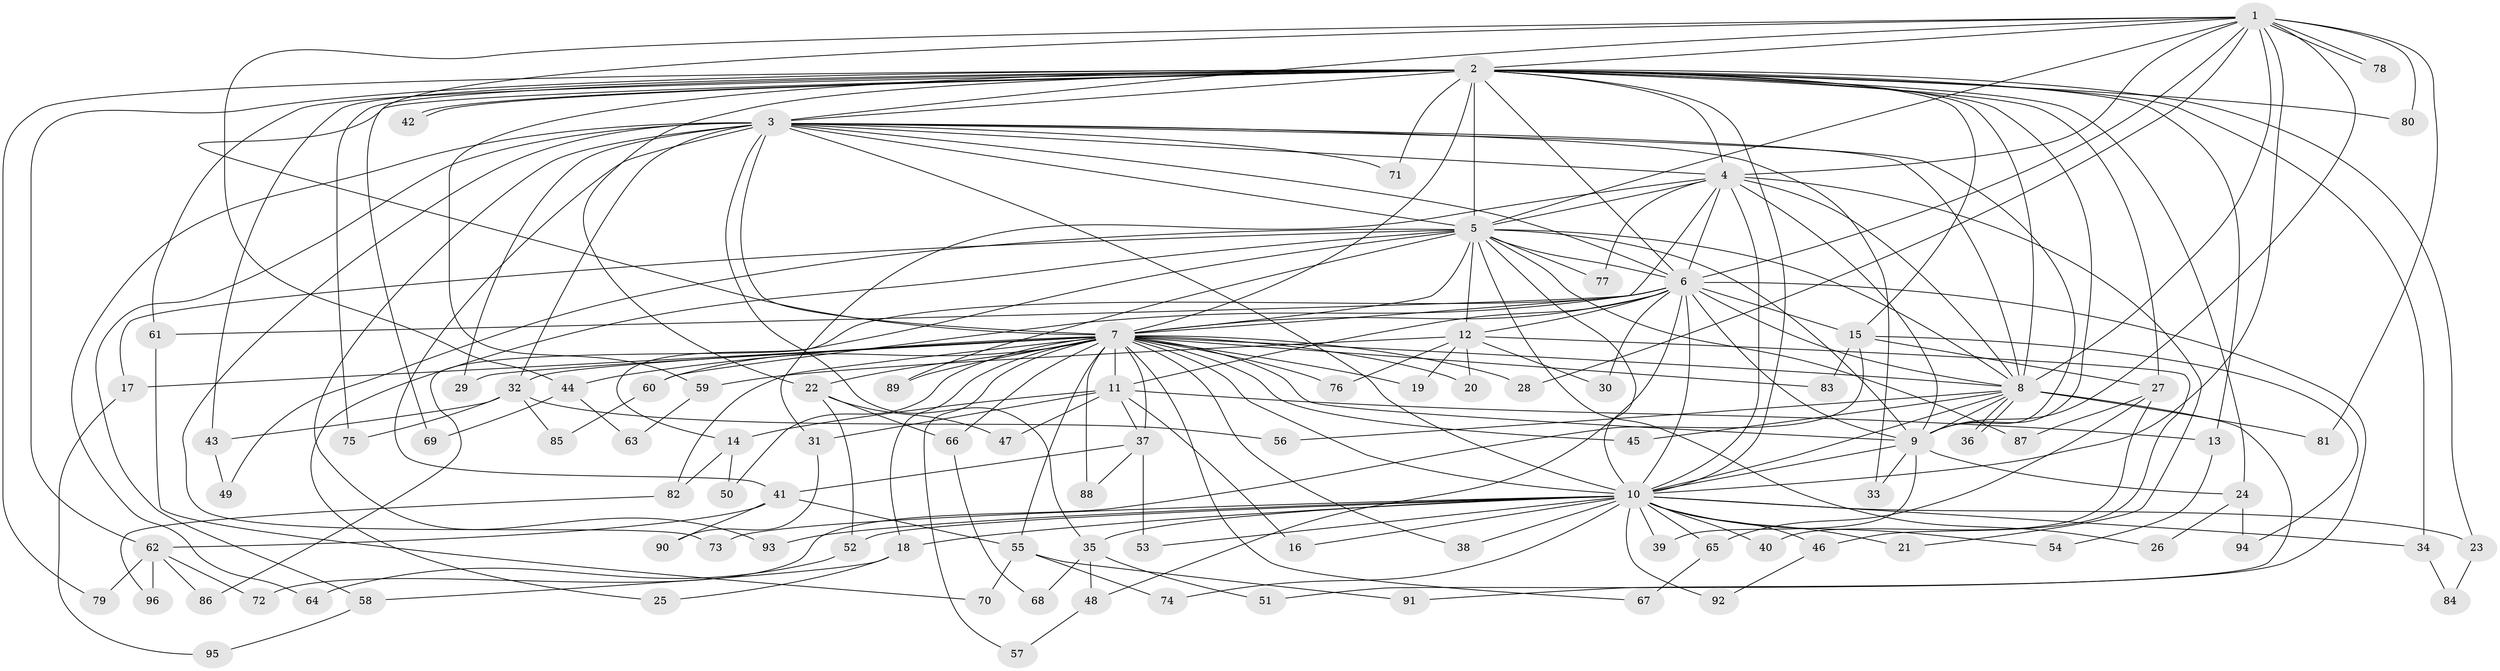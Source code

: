 // Generated by graph-tools (version 1.1) at 2025/01/03/09/25 03:01:29]
// undirected, 96 vertices, 217 edges
graph export_dot {
graph [start="1"]
  node [color=gray90,style=filled];
  1;
  2;
  3;
  4;
  5;
  6;
  7;
  8;
  9;
  10;
  11;
  12;
  13;
  14;
  15;
  16;
  17;
  18;
  19;
  20;
  21;
  22;
  23;
  24;
  25;
  26;
  27;
  28;
  29;
  30;
  31;
  32;
  33;
  34;
  35;
  36;
  37;
  38;
  39;
  40;
  41;
  42;
  43;
  44;
  45;
  46;
  47;
  48;
  49;
  50;
  51;
  52;
  53;
  54;
  55;
  56;
  57;
  58;
  59;
  60;
  61;
  62;
  63;
  64;
  65;
  66;
  67;
  68;
  69;
  70;
  71;
  72;
  73;
  74;
  75;
  76;
  77;
  78;
  79;
  80;
  81;
  82;
  83;
  84;
  85;
  86;
  87;
  88;
  89;
  90;
  91;
  92;
  93;
  94;
  95;
  96;
  1 -- 2;
  1 -- 3;
  1 -- 4;
  1 -- 5;
  1 -- 6;
  1 -- 7;
  1 -- 8;
  1 -- 9;
  1 -- 10;
  1 -- 28;
  1 -- 44;
  1 -- 78;
  1 -- 78;
  1 -- 80;
  1 -- 81;
  2 -- 3;
  2 -- 4;
  2 -- 5;
  2 -- 6;
  2 -- 7;
  2 -- 8;
  2 -- 9;
  2 -- 10;
  2 -- 13;
  2 -- 15;
  2 -- 22;
  2 -- 23;
  2 -- 24;
  2 -- 27;
  2 -- 34;
  2 -- 42;
  2 -- 42;
  2 -- 43;
  2 -- 59;
  2 -- 61;
  2 -- 62;
  2 -- 69;
  2 -- 71;
  2 -- 75;
  2 -- 79;
  2 -- 80;
  3 -- 4;
  3 -- 5;
  3 -- 6;
  3 -- 7;
  3 -- 8;
  3 -- 9;
  3 -- 10;
  3 -- 29;
  3 -- 32;
  3 -- 33;
  3 -- 35;
  3 -- 41;
  3 -- 58;
  3 -- 64;
  3 -- 71;
  3 -- 73;
  3 -- 93;
  4 -- 5;
  4 -- 6;
  4 -- 7;
  4 -- 8;
  4 -- 9;
  4 -- 10;
  4 -- 21;
  4 -- 31;
  4 -- 77;
  5 -- 6;
  5 -- 7;
  5 -- 8;
  5 -- 9;
  5 -- 10;
  5 -- 12;
  5 -- 14;
  5 -- 17;
  5 -- 25;
  5 -- 26;
  5 -- 49;
  5 -- 77;
  5 -- 87;
  5 -- 89;
  6 -- 7;
  6 -- 8;
  6 -- 9;
  6 -- 10;
  6 -- 11;
  6 -- 12;
  6 -- 15;
  6 -- 30;
  6 -- 48;
  6 -- 60;
  6 -- 61;
  6 -- 86;
  6 -- 91;
  7 -- 8;
  7 -- 9;
  7 -- 10;
  7 -- 11;
  7 -- 17;
  7 -- 18;
  7 -- 19;
  7 -- 20;
  7 -- 22;
  7 -- 28;
  7 -- 29;
  7 -- 32;
  7 -- 37;
  7 -- 38;
  7 -- 44;
  7 -- 45;
  7 -- 50;
  7 -- 55;
  7 -- 57;
  7 -- 60;
  7 -- 66;
  7 -- 67;
  7 -- 76;
  7 -- 82;
  7 -- 83;
  7 -- 88;
  7 -- 89;
  8 -- 9;
  8 -- 10;
  8 -- 36;
  8 -- 36;
  8 -- 45;
  8 -- 51;
  8 -- 56;
  8 -- 81;
  9 -- 10;
  9 -- 24;
  9 -- 33;
  9 -- 39;
  10 -- 16;
  10 -- 18;
  10 -- 21;
  10 -- 23;
  10 -- 34;
  10 -- 35;
  10 -- 38;
  10 -- 39;
  10 -- 40;
  10 -- 46;
  10 -- 52;
  10 -- 53;
  10 -- 54;
  10 -- 65;
  10 -- 73;
  10 -- 74;
  10 -- 92;
  10 -- 93;
  11 -- 13;
  11 -- 14;
  11 -- 16;
  11 -- 31;
  11 -- 37;
  11 -- 47;
  12 -- 19;
  12 -- 20;
  12 -- 30;
  12 -- 46;
  12 -- 59;
  12 -- 76;
  13 -- 54;
  14 -- 50;
  14 -- 82;
  15 -- 27;
  15 -- 72;
  15 -- 83;
  15 -- 94;
  17 -- 95;
  18 -- 25;
  18 -- 58;
  22 -- 47;
  22 -- 52;
  22 -- 66;
  23 -- 84;
  24 -- 26;
  24 -- 94;
  27 -- 40;
  27 -- 65;
  27 -- 87;
  31 -- 90;
  32 -- 43;
  32 -- 56;
  32 -- 75;
  32 -- 85;
  34 -- 84;
  35 -- 48;
  35 -- 51;
  35 -- 68;
  37 -- 41;
  37 -- 53;
  37 -- 88;
  41 -- 55;
  41 -- 62;
  41 -- 90;
  43 -- 49;
  44 -- 63;
  44 -- 69;
  46 -- 92;
  48 -- 57;
  52 -- 64;
  55 -- 70;
  55 -- 74;
  55 -- 91;
  58 -- 95;
  59 -- 63;
  60 -- 85;
  61 -- 70;
  62 -- 72;
  62 -- 79;
  62 -- 86;
  62 -- 96;
  65 -- 67;
  66 -- 68;
  82 -- 96;
}
